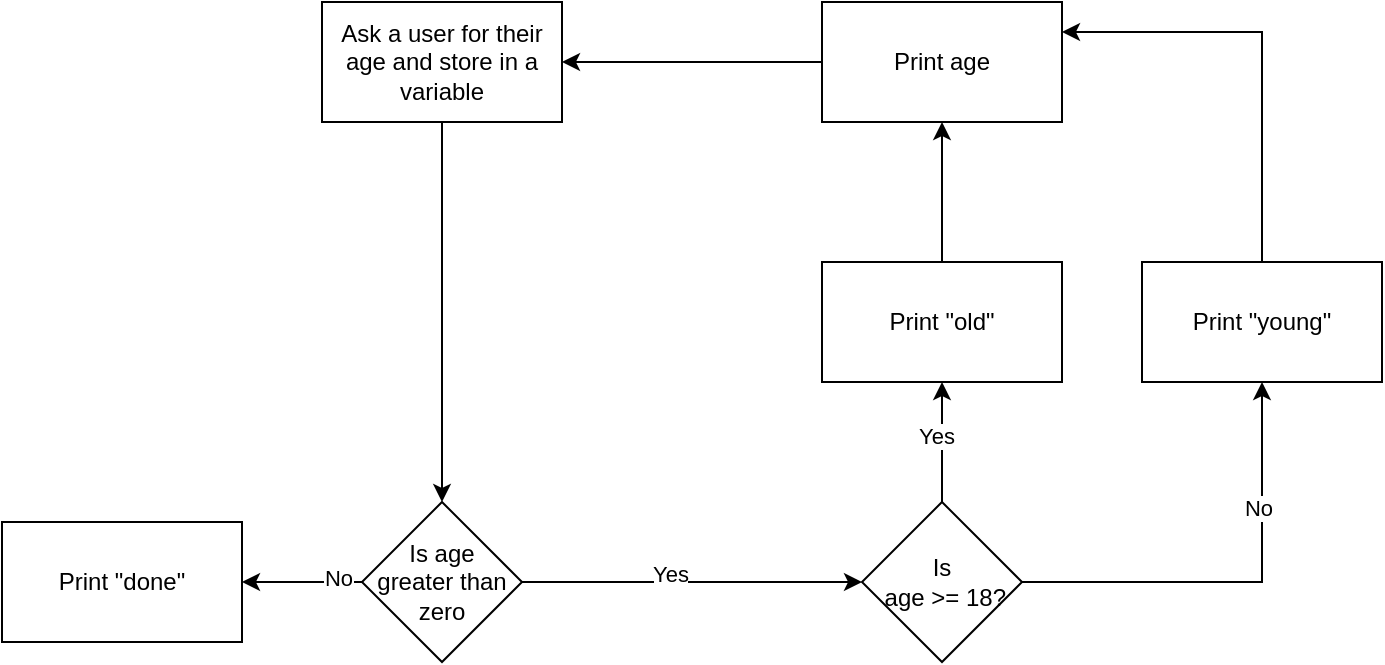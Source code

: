 <mxfile version="26.0.15">
  <diagram name="Page-1" id="6apX6kV-P5iHDS8OCSDT">
    <mxGraphModel dx="916" dy="389" grid="1" gridSize="10" guides="1" tooltips="1" connect="1" arrows="1" fold="1" page="1" pageScale="1" pageWidth="850" pageHeight="1100" math="0" shadow="0">
      <root>
        <mxCell id="0" />
        <mxCell id="1" parent="0" />
        <mxCell id="imCdY2mwkBaOWQNTtYY9-3" style="edgeStyle=orthogonalEdgeStyle;rounded=0;orthogonalLoop=1;jettySize=auto;html=1;" parent="1" source="imCdY2mwkBaOWQNTtYY9-1" target="imCdY2mwkBaOWQNTtYY9-2" edge="1">
          <mxGeometry relative="1" as="geometry" />
        </mxCell>
        <mxCell id="imCdY2mwkBaOWQNTtYY9-1" value="Ask a user for their age and store in a variable" style="rounded=0;whiteSpace=wrap;html=1;" parent="1" vertex="1">
          <mxGeometry x="250" y="80" width="120" height="60" as="geometry" />
        </mxCell>
        <mxCell id="imCdY2mwkBaOWQNTtYY9-16" value="" style="edgeStyle=orthogonalEdgeStyle;rounded=0;orthogonalLoop=1;jettySize=auto;html=1;" parent="1" source="imCdY2mwkBaOWQNTtYY9-2" target="imCdY2mwkBaOWQNTtYY9-15" edge="1">
          <mxGeometry relative="1" as="geometry" />
        </mxCell>
        <mxCell id="imCdY2mwkBaOWQNTtYY9-18" value="No" style="edgeLabel;html=1;align=center;verticalAlign=middle;resizable=0;points=[];" parent="imCdY2mwkBaOWQNTtYY9-16" vertex="1" connectable="0">
          <mxGeometry x="-0.59" y="-2" relative="1" as="geometry">
            <mxPoint as="offset" />
          </mxGeometry>
        </mxCell>
        <mxCell id="9q6QZdFcyVDhlJ8nem9P-2" style="edgeStyle=orthogonalEdgeStyle;rounded=0;orthogonalLoop=1;jettySize=auto;html=1;exitX=1;exitY=0.5;exitDx=0;exitDy=0;entryX=0;entryY=0.5;entryDx=0;entryDy=0;" edge="1" parent="1" source="imCdY2mwkBaOWQNTtYY9-2" target="9q6QZdFcyVDhlJ8nem9P-1">
          <mxGeometry relative="1" as="geometry" />
        </mxCell>
        <mxCell id="9q6QZdFcyVDhlJ8nem9P-3" value="Yes" style="edgeLabel;html=1;align=center;verticalAlign=middle;resizable=0;points=[];" vertex="1" connectable="0" parent="9q6QZdFcyVDhlJ8nem9P-2">
          <mxGeometry x="-0.137" y="4" relative="1" as="geometry">
            <mxPoint as="offset" />
          </mxGeometry>
        </mxCell>
        <mxCell id="imCdY2mwkBaOWQNTtYY9-2" value="Is age&lt;br&gt;greater than zero" style="rhombus;whiteSpace=wrap;html=1;" parent="1" vertex="1">
          <mxGeometry x="270" y="330" width="80" height="80" as="geometry" />
        </mxCell>
        <mxCell id="imCdY2mwkBaOWQNTtYY9-10" value="Print age" style="rounded=0;whiteSpace=wrap;html=1;" parent="1" vertex="1">
          <mxGeometry x="500" y="80" width="120" height="60" as="geometry" />
        </mxCell>
        <mxCell id="imCdY2mwkBaOWQNTtYY9-13" value="" style="endArrow=classic;html=1;rounded=0;exitX=0;exitY=0.5;exitDx=0;exitDy=0;" parent="1" source="imCdY2mwkBaOWQNTtYY9-10" edge="1">
          <mxGeometry width="50" height="50" relative="1" as="geometry">
            <mxPoint x="450" y="110" as="sourcePoint" />
            <mxPoint x="370" y="110" as="targetPoint" />
            <Array as="points">
              <mxPoint x="440" y="110" />
            </Array>
          </mxGeometry>
        </mxCell>
        <mxCell id="imCdY2mwkBaOWQNTtYY9-15" value="Print &quot;done&quot;" style="whiteSpace=wrap;html=1;" parent="1" vertex="1">
          <mxGeometry x="90" y="340" width="120" height="60" as="geometry" />
        </mxCell>
        <mxCell id="9q6QZdFcyVDhlJ8nem9P-5" style="edgeStyle=orthogonalEdgeStyle;rounded=0;orthogonalLoop=1;jettySize=auto;html=1;entryX=0.5;entryY=1;entryDx=0;entryDy=0;" edge="1" parent="1" source="9q6QZdFcyVDhlJ8nem9P-1" target="9q6QZdFcyVDhlJ8nem9P-4">
          <mxGeometry relative="1" as="geometry" />
        </mxCell>
        <mxCell id="9q6QZdFcyVDhlJ8nem9P-6" value="Yes" style="edgeLabel;html=1;align=center;verticalAlign=middle;resizable=0;points=[];" vertex="1" connectable="0" parent="9q6QZdFcyVDhlJ8nem9P-5">
          <mxGeometry x="0.113" y="3" relative="1" as="geometry">
            <mxPoint as="offset" />
          </mxGeometry>
        </mxCell>
        <mxCell id="9q6QZdFcyVDhlJ8nem9P-9" value="" style="edgeStyle=orthogonalEdgeStyle;rounded=0;orthogonalLoop=1;jettySize=auto;html=1;" edge="1" parent="1" source="9q6QZdFcyVDhlJ8nem9P-1" target="9q6QZdFcyVDhlJ8nem9P-8">
          <mxGeometry relative="1" as="geometry" />
        </mxCell>
        <mxCell id="9q6QZdFcyVDhlJ8nem9P-10" value="No" style="edgeLabel;html=1;align=center;verticalAlign=middle;resizable=0;points=[];" vertex="1" connectable="0" parent="9q6QZdFcyVDhlJ8nem9P-9">
          <mxGeometry x="0.427" y="2" relative="1" as="geometry">
            <mxPoint as="offset" />
          </mxGeometry>
        </mxCell>
        <mxCell id="9q6QZdFcyVDhlJ8nem9P-1" value="Is&lt;br&gt;&amp;nbsp;age &amp;gt;= 18?" style="rhombus;whiteSpace=wrap;html=1;" vertex="1" parent="1">
          <mxGeometry x="520" y="330" width="80" height="80" as="geometry" />
        </mxCell>
        <mxCell id="9q6QZdFcyVDhlJ8nem9P-11" style="edgeStyle=orthogonalEdgeStyle;rounded=0;orthogonalLoop=1;jettySize=auto;html=1;" edge="1" parent="1" source="9q6QZdFcyVDhlJ8nem9P-4" target="imCdY2mwkBaOWQNTtYY9-10">
          <mxGeometry relative="1" as="geometry" />
        </mxCell>
        <mxCell id="9q6QZdFcyVDhlJ8nem9P-4" value="Print &quot;old&quot;" style="rounded=0;whiteSpace=wrap;html=1;" vertex="1" parent="1">
          <mxGeometry x="500" y="210" width="120" height="60" as="geometry" />
        </mxCell>
        <mxCell id="9q6QZdFcyVDhlJ8nem9P-12" style="edgeStyle=orthogonalEdgeStyle;rounded=0;orthogonalLoop=1;jettySize=auto;html=1;entryX=1;entryY=0.25;entryDx=0;entryDy=0;" edge="1" parent="1" source="9q6QZdFcyVDhlJ8nem9P-8" target="imCdY2mwkBaOWQNTtYY9-10">
          <mxGeometry relative="1" as="geometry">
            <Array as="points">
              <mxPoint x="720" y="95" />
            </Array>
          </mxGeometry>
        </mxCell>
        <mxCell id="9q6QZdFcyVDhlJ8nem9P-8" value="Print &quot;young&quot;" style="whiteSpace=wrap;html=1;" vertex="1" parent="1">
          <mxGeometry x="660" y="210" width="120" height="60" as="geometry" />
        </mxCell>
      </root>
    </mxGraphModel>
  </diagram>
</mxfile>
